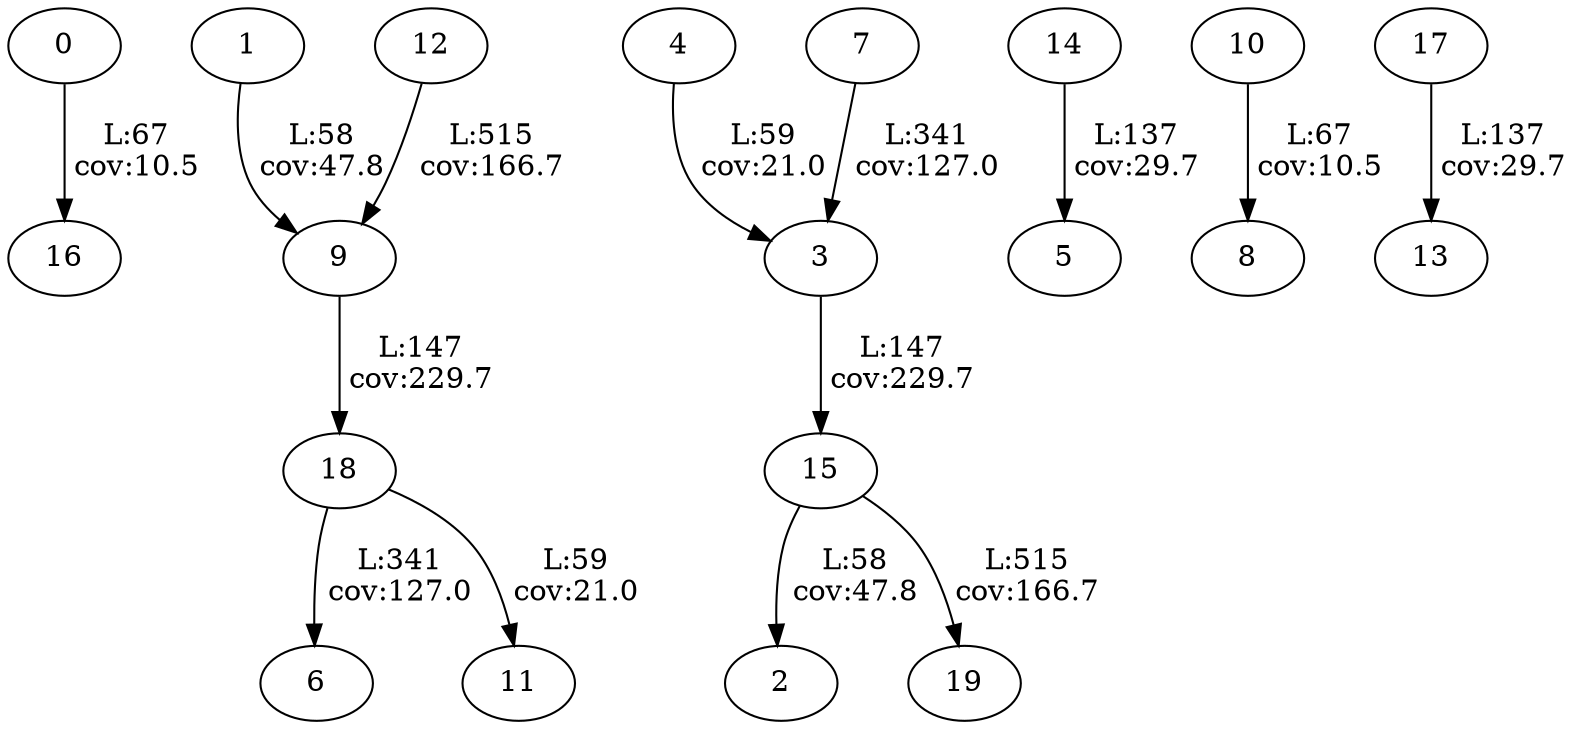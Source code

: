 digraph {
0;
1;
2;
3;
4;
5;
6;
7;
8;
9;
10;
11;
12;
13;
14;
15;
16;
17;
18;
19;
9 -> 18 [label=" L:147
 cov:229.7"];
3 -> 15 [label=" L:147
 cov:229.7"];
15 -> 2 [label=" L:58
 cov:47.8"];
1 -> 9 [label=" L:58
 cov:47.8"];
18 -> 11 [label=" L:59
 cov:21.0"];
4 -> 3 [label=" L:59
 cov:21.0"];
10 -> 8 [label=" L:67
 cov:10.5"];
0 -> 16 [label=" L:67
 cov:10.5"];
7 -> 3 [label=" L:341
 cov:127.0"];
18 -> 6 [label=" L:341
 cov:127.0"];
15 -> 19 [label=" L:515
 cov:166.7"];
12 -> 9 [label=" L:515
 cov:166.7"];
14 -> 5 [label=" L:137
 cov:29.7"];
17 -> 13 [label=" L:137
 cov:29.7"];
}